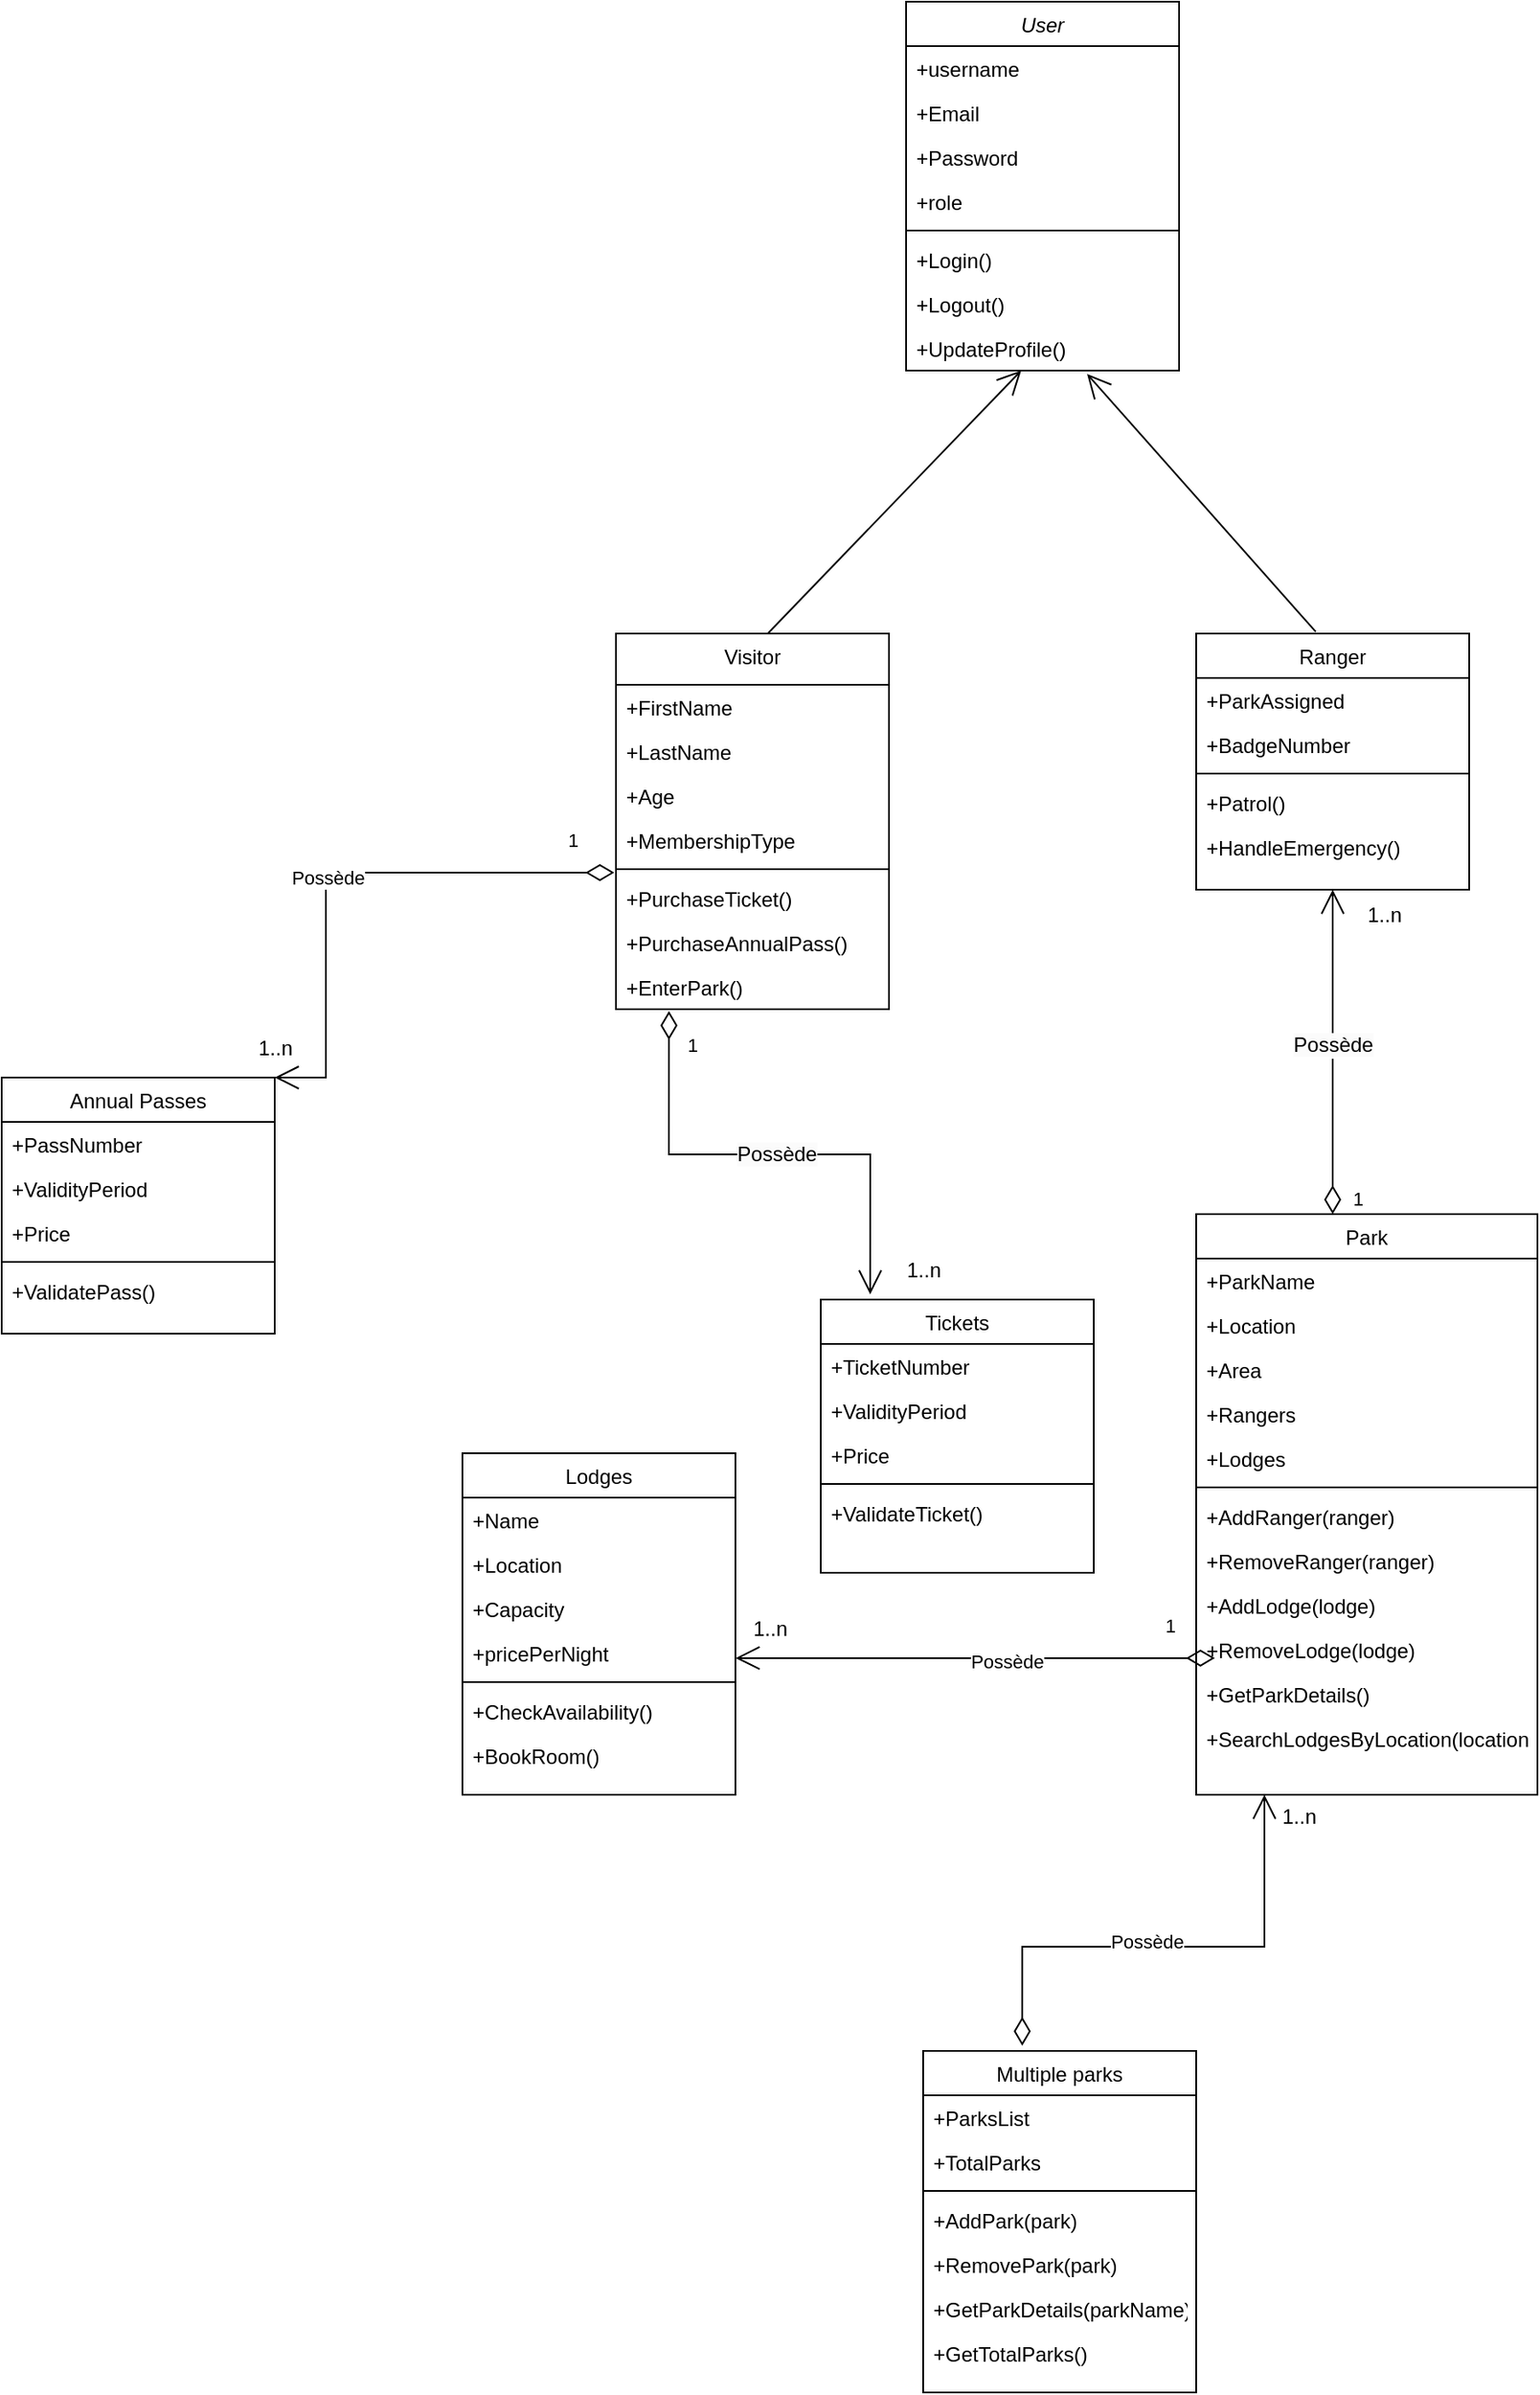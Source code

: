 <mxfile version="24.0.1" type="github">
  <diagram id="C5RBs43oDa-KdzZeNtuy" name="Page-1">
    <mxGraphModel dx="2535" dy="865" grid="1" gridSize="10" guides="1" tooltips="1" connect="1" arrows="1" fold="1" page="1" pageScale="1" pageWidth="827" pageHeight="1169" math="0" shadow="0">
      <root>
        <mxCell id="WIyWlLk6GJQsqaUBKTNV-0" />
        <mxCell id="WIyWlLk6GJQsqaUBKTNV-1" parent="WIyWlLk6GJQsqaUBKTNV-0" />
        <mxCell id="zkfFHV4jXpPFQw0GAbJ--0" value="User" style="swimlane;fontStyle=2;align=center;verticalAlign=top;childLayout=stackLayout;horizontal=1;startSize=26;horizontalStack=0;resizeParent=1;resizeLast=0;collapsible=1;marginBottom=0;rounded=0;shadow=0;strokeWidth=1;" parent="WIyWlLk6GJQsqaUBKTNV-1" vertex="1">
          <mxGeometry x="230" y="30" width="160" height="216" as="geometry">
            <mxRectangle x="230" y="140" width="160" height="26" as="alternateBounds" />
          </mxGeometry>
        </mxCell>
        <mxCell id="zkfFHV4jXpPFQw0GAbJ--1" value="+username" style="text;align=left;verticalAlign=top;spacingLeft=4;spacingRight=4;overflow=hidden;rotatable=0;points=[[0,0.5],[1,0.5]];portConstraint=eastwest;" parent="zkfFHV4jXpPFQw0GAbJ--0" vertex="1">
          <mxGeometry y="26" width="160" height="26" as="geometry" />
        </mxCell>
        <mxCell id="zkfFHV4jXpPFQw0GAbJ--2" value="+Email" style="text;align=left;verticalAlign=top;spacingLeft=4;spacingRight=4;overflow=hidden;rotatable=0;points=[[0,0.5],[1,0.5]];portConstraint=eastwest;rounded=0;shadow=0;html=0;" parent="zkfFHV4jXpPFQw0GAbJ--0" vertex="1">
          <mxGeometry y="52" width="160" height="26" as="geometry" />
        </mxCell>
        <mxCell id="zkfFHV4jXpPFQw0GAbJ--3" value="+Password" style="text;align=left;verticalAlign=top;spacingLeft=4;spacingRight=4;overflow=hidden;rotatable=0;points=[[0,0.5],[1,0.5]];portConstraint=eastwest;rounded=0;shadow=0;html=0;" parent="zkfFHV4jXpPFQw0GAbJ--0" vertex="1">
          <mxGeometry y="78" width="160" height="26" as="geometry" />
        </mxCell>
        <mxCell id="VHF62DFxhpXB1L9x94VM-41" value="+role" style="text;align=left;verticalAlign=top;spacingLeft=4;spacingRight=4;overflow=hidden;rotatable=0;points=[[0,0.5],[1,0.5]];portConstraint=eastwest;rounded=0;shadow=0;html=0;" parent="zkfFHV4jXpPFQw0GAbJ--0" vertex="1">
          <mxGeometry y="104" width="160" height="26" as="geometry" />
        </mxCell>
        <mxCell id="zkfFHV4jXpPFQw0GAbJ--4" value="" style="line;html=1;strokeWidth=1;align=left;verticalAlign=middle;spacingTop=-1;spacingLeft=3;spacingRight=3;rotatable=0;labelPosition=right;points=[];portConstraint=eastwest;" parent="zkfFHV4jXpPFQw0GAbJ--0" vertex="1">
          <mxGeometry y="130" width="160" height="8" as="geometry" />
        </mxCell>
        <mxCell id="zkfFHV4jXpPFQw0GAbJ--5" value="+Login()" style="text;align=left;verticalAlign=top;spacingLeft=4;spacingRight=4;overflow=hidden;rotatable=0;points=[[0,0.5],[1,0.5]];portConstraint=eastwest;" parent="zkfFHV4jXpPFQw0GAbJ--0" vertex="1">
          <mxGeometry y="138" width="160" height="26" as="geometry" />
        </mxCell>
        <mxCell id="VHF62DFxhpXB1L9x94VM-42" value="+Logout()" style="text;align=left;verticalAlign=top;spacingLeft=4;spacingRight=4;overflow=hidden;rotatable=0;points=[[0,0.5],[1,0.5]];portConstraint=eastwest;" parent="zkfFHV4jXpPFQw0GAbJ--0" vertex="1">
          <mxGeometry y="164" width="160" height="26" as="geometry" />
        </mxCell>
        <mxCell id="VHF62DFxhpXB1L9x94VM-43" value="+UpdateProfile()" style="text;align=left;verticalAlign=top;spacingLeft=4;spacingRight=4;overflow=hidden;rotatable=0;points=[[0,0.5],[1,0.5]];portConstraint=eastwest;" parent="zkfFHV4jXpPFQw0GAbJ--0" vertex="1">
          <mxGeometry y="190" width="160" height="26" as="geometry" />
        </mxCell>
        <mxCell id="zkfFHV4jXpPFQw0GAbJ--6" value="Visitor" style="swimlane;fontStyle=0;align=center;verticalAlign=top;childLayout=stackLayout;horizontal=1;startSize=30;horizontalStack=0;resizeParent=1;resizeLast=0;collapsible=1;marginBottom=0;rounded=0;shadow=0;strokeWidth=1;" parent="WIyWlLk6GJQsqaUBKTNV-1" vertex="1">
          <mxGeometry x="60" y="400" width="160" height="220" as="geometry">
            <mxRectangle x="130" y="380" width="160" height="26" as="alternateBounds" />
          </mxGeometry>
        </mxCell>
        <mxCell id="zkfFHV4jXpPFQw0GAbJ--7" value="+FirstName" style="text;align=left;verticalAlign=top;spacingLeft=4;spacingRight=4;overflow=hidden;rotatable=0;points=[[0,0.5],[1,0.5]];portConstraint=eastwest;" parent="zkfFHV4jXpPFQw0GAbJ--6" vertex="1">
          <mxGeometry y="30" width="160" height="26" as="geometry" />
        </mxCell>
        <mxCell id="zkfFHV4jXpPFQw0GAbJ--8" value="+LastName" style="text;align=left;verticalAlign=top;spacingLeft=4;spacingRight=4;overflow=hidden;rotatable=0;points=[[0,0.5],[1,0.5]];portConstraint=eastwest;rounded=0;shadow=0;html=0;" parent="zkfFHV4jXpPFQw0GAbJ--6" vertex="1">
          <mxGeometry y="56" width="160" height="26" as="geometry" />
        </mxCell>
        <mxCell id="VHF62DFxhpXB1L9x94VM-45" value="+Age" style="text;align=left;verticalAlign=top;spacingLeft=4;spacingRight=4;overflow=hidden;rotatable=0;points=[[0,0.5],[1,0.5]];portConstraint=eastwest;" parent="zkfFHV4jXpPFQw0GAbJ--6" vertex="1">
          <mxGeometry y="82" width="160" height="26" as="geometry" />
        </mxCell>
        <mxCell id="VHF62DFxhpXB1L9x94VM-46" value="+MembershipType" style="text;align=left;verticalAlign=top;spacingLeft=4;spacingRight=4;overflow=hidden;rotatable=0;points=[[0,0.5],[1,0.5]];portConstraint=eastwest;" parent="zkfFHV4jXpPFQw0GAbJ--6" vertex="1">
          <mxGeometry y="108" width="160" height="26" as="geometry" />
        </mxCell>
        <mxCell id="zkfFHV4jXpPFQw0GAbJ--9" value="" style="line;html=1;strokeWidth=1;align=left;verticalAlign=middle;spacingTop=-1;spacingLeft=3;spacingRight=3;rotatable=0;labelPosition=right;points=[];portConstraint=eastwest;" parent="zkfFHV4jXpPFQw0GAbJ--6" vertex="1">
          <mxGeometry y="134" width="160" height="8" as="geometry" />
        </mxCell>
        <mxCell id="zkfFHV4jXpPFQw0GAbJ--10" value="+PurchaseTicket()" style="text;align=left;verticalAlign=top;spacingLeft=4;spacingRight=4;overflow=hidden;rotatable=0;points=[[0,0.5],[1,0.5]];portConstraint=eastwest;fontStyle=0" parent="zkfFHV4jXpPFQw0GAbJ--6" vertex="1">
          <mxGeometry y="142" width="160" height="26" as="geometry" />
        </mxCell>
        <mxCell id="VHF62DFxhpXB1L9x94VM-47" value="+PurchaseAnnualPass()" style="text;align=left;verticalAlign=top;spacingLeft=4;spacingRight=4;overflow=hidden;rotatable=0;points=[[0,0.5],[1,0.5]];portConstraint=eastwest;fontStyle=0" parent="zkfFHV4jXpPFQw0GAbJ--6" vertex="1">
          <mxGeometry y="168" width="160" height="26" as="geometry" />
        </mxCell>
        <mxCell id="VHF62DFxhpXB1L9x94VM-48" value="+EnterPark()" style="text;align=left;verticalAlign=top;spacingLeft=4;spacingRight=4;overflow=hidden;rotatable=0;points=[[0,0.5],[1,0.5]];portConstraint=eastwest;fontStyle=0" parent="zkfFHV4jXpPFQw0GAbJ--6" vertex="1">
          <mxGeometry y="194" width="160" height="26" as="geometry" />
        </mxCell>
        <mxCell id="zkfFHV4jXpPFQw0GAbJ--17" value="Ranger" style="swimlane;fontStyle=0;align=center;verticalAlign=top;childLayout=stackLayout;horizontal=1;startSize=26;horizontalStack=0;resizeParent=1;resizeLast=0;collapsible=1;marginBottom=0;rounded=0;shadow=0;strokeWidth=1;" parent="WIyWlLk6GJQsqaUBKTNV-1" vertex="1">
          <mxGeometry x="400" y="400" width="160" height="150" as="geometry">
            <mxRectangle x="508" y="80" width="160" height="26" as="alternateBounds" />
          </mxGeometry>
        </mxCell>
        <mxCell id="zkfFHV4jXpPFQw0GAbJ--18" value="+ParkAssigned" style="text;align=left;verticalAlign=top;spacingLeft=4;spacingRight=4;overflow=hidden;rotatable=0;points=[[0,0.5],[1,0.5]];portConstraint=eastwest;" parent="zkfFHV4jXpPFQw0GAbJ--17" vertex="1">
          <mxGeometry y="26" width="160" height="26" as="geometry" />
        </mxCell>
        <mxCell id="zkfFHV4jXpPFQw0GAbJ--19" value="+BadgeNumber" style="text;align=left;verticalAlign=top;spacingLeft=4;spacingRight=4;overflow=hidden;rotatable=0;points=[[0,0.5],[1,0.5]];portConstraint=eastwest;rounded=0;shadow=0;html=0;" parent="zkfFHV4jXpPFQw0GAbJ--17" vertex="1">
          <mxGeometry y="52" width="160" height="26" as="geometry" />
        </mxCell>
        <mxCell id="zkfFHV4jXpPFQw0GAbJ--23" value="" style="line;html=1;strokeWidth=1;align=left;verticalAlign=middle;spacingTop=-1;spacingLeft=3;spacingRight=3;rotatable=0;labelPosition=right;points=[];portConstraint=eastwest;" parent="zkfFHV4jXpPFQw0GAbJ--17" vertex="1">
          <mxGeometry y="78" width="160" height="8" as="geometry" />
        </mxCell>
        <mxCell id="zkfFHV4jXpPFQw0GAbJ--24" value="+Patrol()" style="text;align=left;verticalAlign=top;spacingLeft=4;spacingRight=4;overflow=hidden;rotatable=0;points=[[0,0.5],[1,0.5]];portConstraint=eastwest;" parent="zkfFHV4jXpPFQw0GAbJ--17" vertex="1">
          <mxGeometry y="86" width="160" height="26" as="geometry" />
        </mxCell>
        <mxCell id="zkfFHV4jXpPFQw0GAbJ--25" value="+HandleEmergency()" style="text;align=left;verticalAlign=top;spacingLeft=4;spacingRight=4;overflow=hidden;rotatable=0;points=[[0,0.5],[1,0.5]];portConstraint=eastwest;" parent="zkfFHV4jXpPFQw0GAbJ--17" vertex="1">
          <mxGeometry y="112" width="160" height="26" as="geometry" />
        </mxCell>
        <mxCell id="VHF62DFxhpXB1L9x94VM-7" value="Lodges" style="swimlane;fontStyle=0;align=center;verticalAlign=top;childLayout=stackLayout;horizontal=1;startSize=26;horizontalStack=0;resizeParent=1;resizeLast=0;collapsible=1;marginBottom=0;rounded=0;shadow=0;strokeWidth=1;" parent="WIyWlLk6GJQsqaUBKTNV-1" vertex="1">
          <mxGeometry x="-30" y="880" width="160" height="200" as="geometry">
            <mxRectangle x="550" y="140" width="160" height="26" as="alternateBounds" />
          </mxGeometry>
        </mxCell>
        <mxCell id="VHF62DFxhpXB1L9x94VM-8" value="+Name" style="text;align=left;verticalAlign=top;spacingLeft=4;spacingRight=4;overflow=hidden;rotatable=0;points=[[0,0.5],[1,0.5]];portConstraint=eastwest;" parent="VHF62DFxhpXB1L9x94VM-7" vertex="1">
          <mxGeometry y="26" width="160" height="26" as="geometry" />
        </mxCell>
        <mxCell id="VHF62DFxhpXB1L9x94VM-9" value="+Location" style="text;align=left;verticalAlign=top;spacingLeft=4;spacingRight=4;overflow=hidden;rotatable=0;points=[[0,0.5],[1,0.5]];portConstraint=eastwest;rounded=0;shadow=0;html=0;" parent="VHF62DFxhpXB1L9x94VM-7" vertex="1">
          <mxGeometry y="52" width="160" height="26" as="geometry" />
        </mxCell>
        <mxCell id="VHF62DFxhpXB1L9x94VM-10" value="+Capacity" style="text;align=left;verticalAlign=top;spacingLeft=4;spacingRight=4;overflow=hidden;rotatable=0;points=[[0,0.5],[1,0.5]];portConstraint=eastwest;rounded=0;shadow=0;html=0;" parent="VHF62DFxhpXB1L9x94VM-7" vertex="1">
          <mxGeometry y="78" width="160" height="26" as="geometry" />
        </mxCell>
        <mxCell id="VHF62DFxhpXB1L9x94VM-11" value="+pricePerNight" style="text;align=left;verticalAlign=top;spacingLeft=4;spacingRight=4;overflow=hidden;rotatable=0;points=[[0,0.5],[1,0.5]];portConstraint=eastwest;rounded=0;shadow=0;html=0;" parent="VHF62DFxhpXB1L9x94VM-7" vertex="1">
          <mxGeometry y="104" width="160" height="26" as="geometry" />
        </mxCell>
        <mxCell id="VHF62DFxhpXB1L9x94VM-13" value="" style="line;html=1;strokeWidth=1;align=left;verticalAlign=middle;spacingTop=-1;spacingLeft=3;spacingRight=3;rotatable=0;labelPosition=right;points=[];portConstraint=eastwest;" parent="VHF62DFxhpXB1L9x94VM-7" vertex="1">
          <mxGeometry y="130" width="160" height="8" as="geometry" />
        </mxCell>
        <mxCell id="VHF62DFxhpXB1L9x94VM-14" value="+CheckAvailability()" style="text;align=left;verticalAlign=top;spacingLeft=4;spacingRight=4;overflow=hidden;rotatable=0;points=[[0,0.5],[1,0.5]];portConstraint=eastwest;" parent="VHF62DFxhpXB1L9x94VM-7" vertex="1">
          <mxGeometry y="138" width="160" height="26" as="geometry" />
        </mxCell>
        <mxCell id="VHF62DFxhpXB1L9x94VM-15" value="+BookRoom()" style="text;align=left;verticalAlign=top;spacingLeft=4;spacingRight=4;overflow=hidden;rotatable=0;points=[[0,0.5],[1,0.5]];portConstraint=eastwest;" parent="VHF62DFxhpXB1L9x94VM-7" vertex="1">
          <mxGeometry y="164" width="160" height="26" as="geometry" />
        </mxCell>
        <mxCell id="VHF62DFxhpXB1L9x94VM-16" value="Tickets" style="swimlane;fontStyle=0;align=center;verticalAlign=top;childLayout=stackLayout;horizontal=1;startSize=26;horizontalStack=0;resizeParent=1;resizeLast=0;collapsible=1;marginBottom=0;rounded=0;shadow=0;strokeWidth=1;" parent="WIyWlLk6GJQsqaUBKTNV-1" vertex="1">
          <mxGeometry x="180" y="790" width="160" height="160" as="geometry">
            <mxRectangle x="550" y="140" width="160" height="26" as="alternateBounds" />
          </mxGeometry>
        </mxCell>
        <mxCell id="VHF62DFxhpXB1L9x94VM-17" value="+TicketNumber" style="text;align=left;verticalAlign=top;spacingLeft=4;spacingRight=4;overflow=hidden;rotatable=0;points=[[0,0.5],[1,0.5]];portConstraint=eastwest;" parent="VHF62DFxhpXB1L9x94VM-16" vertex="1">
          <mxGeometry y="26" width="160" height="26" as="geometry" />
        </mxCell>
        <mxCell id="VHF62DFxhpXB1L9x94VM-18" value="+ValidityPeriod" style="text;align=left;verticalAlign=top;spacingLeft=4;spacingRight=4;overflow=hidden;rotatable=0;points=[[0,0.5],[1,0.5]];portConstraint=eastwest;rounded=0;shadow=0;html=0;" parent="VHF62DFxhpXB1L9x94VM-16" vertex="1">
          <mxGeometry y="52" width="160" height="26" as="geometry" />
        </mxCell>
        <mxCell id="VHF62DFxhpXB1L9x94VM-19" value="+Price" style="text;align=left;verticalAlign=top;spacingLeft=4;spacingRight=4;overflow=hidden;rotatable=0;points=[[0,0.5],[1,0.5]];portConstraint=eastwest;rounded=0;shadow=0;html=0;" parent="VHF62DFxhpXB1L9x94VM-16" vertex="1">
          <mxGeometry y="78" width="160" height="26" as="geometry" />
        </mxCell>
        <mxCell id="VHF62DFxhpXB1L9x94VM-22" value="" style="line;html=1;strokeWidth=1;align=left;verticalAlign=middle;spacingTop=-1;spacingLeft=3;spacingRight=3;rotatable=0;labelPosition=right;points=[];portConstraint=eastwest;" parent="VHF62DFxhpXB1L9x94VM-16" vertex="1">
          <mxGeometry y="104" width="160" height="8" as="geometry" />
        </mxCell>
        <mxCell id="VHF62DFxhpXB1L9x94VM-23" value="+ValidateTicket()" style="text;align=left;verticalAlign=top;spacingLeft=4;spacingRight=4;overflow=hidden;rotatable=0;points=[[0,0.5],[1,0.5]];portConstraint=eastwest;" parent="VHF62DFxhpXB1L9x94VM-16" vertex="1">
          <mxGeometry y="112" width="160" height="26" as="geometry" />
        </mxCell>
        <mxCell id="VHF62DFxhpXB1L9x94VM-25" value="Annual Passes" style="swimlane;fontStyle=0;align=center;verticalAlign=top;childLayout=stackLayout;horizontal=1;startSize=26;horizontalStack=0;resizeParent=1;resizeLast=0;collapsible=1;marginBottom=0;rounded=0;shadow=0;strokeWidth=1;" parent="WIyWlLk6GJQsqaUBKTNV-1" vertex="1">
          <mxGeometry x="-300" y="660" width="160" height="150" as="geometry">
            <mxRectangle x="550" y="140" width="160" height="26" as="alternateBounds" />
          </mxGeometry>
        </mxCell>
        <mxCell id="VHF62DFxhpXB1L9x94VM-26" value="+PassNumber" style="text;align=left;verticalAlign=top;spacingLeft=4;spacingRight=4;overflow=hidden;rotatable=0;points=[[0,0.5],[1,0.5]];portConstraint=eastwest;" parent="VHF62DFxhpXB1L9x94VM-25" vertex="1">
          <mxGeometry y="26" width="160" height="26" as="geometry" />
        </mxCell>
        <mxCell id="VHF62DFxhpXB1L9x94VM-27" value="+ValidityPeriod" style="text;align=left;verticalAlign=top;spacingLeft=4;spacingRight=4;overflow=hidden;rotatable=0;points=[[0,0.5],[1,0.5]];portConstraint=eastwest;rounded=0;shadow=0;html=0;" parent="VHF62DFxhpXB1L9x94VM-25" vertex="1">
          <mxGeometry y="52" width="160" height="26" as="geometry" />
        </mxCell>
        <mxCell id="VHF62DFxhpXB1L9x94VM-28" value="+Price" style="text;align=left;verticalAlign=top;spacingLeft=4;spacingRight=4;overflow=hidden;rotatable=0;points=[[0,0.5],[1,0.5]];portConstraint=eastwest;rounded=0;shadow=0;html=0;" parent="VHF62DFxhpXB1L9x94VM-25" vertex="1">
          <mxGeometry y="78" width="160" height="26" as="geometry" />
        </mxCell>
        <mxCell id="VHF62DFxhpXB1L9x94VM-31" value="" style="line;html=1;strokeWidth=1;align=left;verticalAlign=middle;spacingTop=-1;spacingLeft=3;spacingRight=3;rotatable=0;labelPosition=right;points=[];portConstraint=eastwest;" parent="VHF62DFxhpXB1L9x94VM-25" vertex="1">
          <mxGeometry y="104" width="160" height="8" as="geometry" />
        </mxCell>
        <mxCell id="VHF62DFxhpXB1L9x94VM-32" value="+ValidatePass()" style="text;align=left;verticalAlign=top;spacingLeft=4;spacingRight=4;overflow=hidden;rotatable=0;points=[[0,0.5],[1,0.5]];portConstraint=eastwest;" parent="VHF62DFxhpXB1L9x94VM-25" vertex="1">
          <mxGeometry y="112" width="160" height="26" as="geometry" />
        </mxCell>
        <mxCell id="VHF62DFxhpXB1L9x94VM-34" value="Multiple parks" style="swimlane;fontStyle=0;align=center;verticalAlign=top;childLayout=stackLayout;horizontal=1;startSize=26;horizontalStack=0;resizeParent=1;resizeLast=0;collapsible=1;marginBottom=0;rounded=0;shadow=0;strokeWidth=1;" parent="WIyWlLk6GJQsqaUBKTNV-1" vertex="1">
          <mxGeometry x="240" y="1230" width="160" height="200" as="geometry">
            <mxRectangle x="130" y="380" width="160" height="26" as="alternateBounds" />
          </mxGeometry>
        </mxCell>
        <mxCell id="VHF62DFxhpXB1L9x94VM-35" value="+ParksList" style="text;align=left;verticalAlign=top;spacingLeft=4;spacingRight=4;overflow=hidden;rotatable=0;points=[[0,0.5],[1,0.5]];portConstraint=eastwest;" parent="VHF62DFxhpXB1L9x94VM-34" vertex="1">
          <mxGeometry y="26" width="160" height="26" as="geometry" />
        </mxCell>
        <mxCell id="VHF62DFxhpXB1L9x94VM-36" value="+TotalParks" style="text;align=left;verticalAlign=top;spacingLeft=4;spacingRight=4;overflow=hidden;rotatable=0;points=[[0,0.5],[1,0.5]];portConstraint=eastwest;rounded=0;shadow=0;html=0;" parent="VHF62DFxhpXB1L9x94VM-34" vertex="1">
          <mxGeometry y="52" width="160" height="26" as="geometry" />
        </mxCell>
        <mxCell id="VHF62DFxhpXB1L9x94VM-37" value="" style="line;html=1;strokeWidth=1;align=left;verticalAlign=middle;spacingTop=-1;spacingLeft=3;spacingRight=3;rotatable=0;labelPosition=right;points=[];portConstraint=eastwest;" parent="VHF62DFxhpXB1L9x94VM-34" vertex="1">
          <mxGeometry y="78" width="160" height="8" as="geometry" />
        </mxCell>
        <mxCell id="VHF62DFxhpXB1L9x94VM-38" value="+AddPark(park)" style="text;align=left;verticalAlign=top;spacingLeft=4;spacingRight=4;overflow=hidden;rotatable=0;points=[[0,0.5],[1,0.5]];portConstraint=eastwest;fontStyle=0" parent="VHF62DFxhpXB1L9x94VM-34" vertex="1">
          <mxGeometry y="86" width="160" height="26" as="geometry" />
        </mxCell>
        <mxCell id="VHF62DFxhpXB1L9x94VM-39" value="+RemovePark(park)" style="text;align=left;verticalAlign=top;spacingLeft=4;spacingRight=4;overflow=hidden;rotatable=0;points=[[0,0.5],[1,0.5]];portConstraint=eastwest;" parent="VHF62DFxhpXB1L9x94VM-34" vertex="1">
          <mxGeometry y="112" width="160" height="26" as="geometry" />
        </mxCell>
        <mxCell id="VHF62DFxhpXB1L9x94VM-49" value="+GetParkDetails(parkName)" style="text;align=left;verticalAlign=top;spacingLeft=4;spacingRight=4;overflow=hidden;rotatable=0;points=[[0,0.5],[1,0.5]];portConstraint=eastwest;" parent="VHF62DFxhpXB1L9x94VM-34" vertex="1">
          <mxGeometry y="138" width="160" height="26" as="geometry" />
        </mxCell>
        <mxCell id="VHF62DFxhpXB1L9x94VM-50" value="+GetTotalParks()" style="text;align=left;verticalAlign=top;spacingLeft=4;spacingRight=4;overflow=hidden;rotatable=0;points=[[0,0.5],[1,0.5]];portConstraint=eastwest;" parent="VHF62DFxhpXB1L9x94VM-34" vertex="1">
          <mxGeometry y="164" width="160" height="26" as="geometry" />
        </mxCell>
        <mxCell id="VHF62DFxhpXB1L9x94VM-52" value="Park" style="swimlane;fontStyle=0;align=center;verticalAlign=top;childLayout=stackLayout;horizontal=1;startSize=26;horizontalStack=0;resizeParent=1;resizeLast=0;collapsible=1;marginBottom=0;rounded=0;shadow=0;strokeWidth=1;" parent="WIyWlLk6GJQsqaUBKTNV-1" vertex="1">
          <mxGeometry x="400" y="740" width="200" height="340" as="geometry">
            <mxRectangle x="550" y="140" width="160" height="26" as="alternateBounds" />
          </mxGeometry>
        </mxCell>
        <mxCell id="VHF62DFxhpXB1L9x94VM-53" value="+ParkName" style="text;align=left;verticalAlign=top;spacingLeft=4;spacingRight=4;overflow=hidden;rotatable=0;points=[[0,0.5],[1,0.5]];portConstraint=eastwest;" parent="VHF62DFxhpXB1L9x94VM-52" vertex="1">
          <mxGeometry y="26" width="200" height="26" as="geometry" />
        </mxCell>
        <mxCell id="VHF62DFxhpXB1L9x94VM-54" value="+Location" style="text;align=left;verticalAlign=top;spacingLeft=4;spacingRight=4;overflow=hidden;rotatable=0;points=[[0,0.5],[1,0.5]];portConstraint=eastwest;rounded=0;shadow=0;html=0;" parent="VHF62DFxhpXB1L9x94VM-52" vertex="1">
          <mxGeometry y="52" width="200" height="26" as="geometry" />
        </mxCell>
        <mxCell id="VHF62DFxhpXB1L9x94VM-55" value="+Area" style="text;align=left;verticalAlign=top;spacingLeft=4;spacingRight=4;overflow=hidden;rotatable=0;points=[[0,0.5],[1,0.5]];portConstraint=eastwest;rounded=0;shadow=0;html=0;" parent="VHF62DFxhpXB1L9x94VM-52" vertex="1">
          <mxGeometry y="78" width="200" height="26" as="geometry" />
        </mxCell>
        <mxCell id="VHF62DFxhpXB1L9x94VM-58" value="+Rangers" style="text;align=left;verticalAlign=top;spacingLeft=4;spacingRight=4;overflow=hidden;rotatable=0;points=[[0,0.5],[1,0.5]];portConstraint=eastwest;rounded=0;shadow=0;html=0;" parent="VHF62DFxhpXB1L9x94VM-52" vertex="1">
          <mxGeometry y="104" width="200" height="26" as="geometry" />
        </mxCell>
        <mxCell id="VHF62DFxhpXB1L9x94VM-59" value="+Lodges" style="text;align=left;verticalAlign=top;spacingLeft=4;spacingRight=4;overflow=hidden;rotatable=0;points=[[0,0.5],[1,0.5]];portConstraint=eastwest;rounded=0;shadow=0;html=0;" parent="VHF62DFxhpXB1L9x94VM-52" vertex="1">
          <mxGeometry y="130" width="200" height="26" as="geometry" />
        </mxCell>
        <mxCell id="VHF62DFxhpXB1L9x94VM-56" value="" style="line;html=1;strokeWidth=1;align=left;verticalAlign=middle;spacingTop=-1;spacingLeft=3;spacingRight=3;rotatable=0;labelPosition=right;points=[];portConstraint=eastwest;" parent="VHF62DFxhpXB1L9x94VM-52" vertex="1">
          <mxGeometry y="156" width="200" height="8" as="geometry" />
        </mxCell>
        <mxCell id="VHF62DFxhpXB1L9x94VM-57" value="+AddRanger(ranger)" style="text;align=left;verticalAlign=top;spacingLeft=4;spacingRight=4;overflow=hidden;rotatable=0;points=[[0,0.5],[1,0.5]];portConstraint=eastwest;" parent="VHF62DFxhpXB1L9x94VM-52" vertex="1">
          <mxGeometry y="164" width="200" height="26" as="geometry" />
        </mxCell>
        <mxCell id="VHF62DFxhpXB1L9x94VM-60" value="+RemoveRanger(ranger)" style="text;align=left;verticalAlign=top;spacingLeft=4;spacingRight=4;overflow=hidden;rotatable=0;points=[[0,0.5],[1,0.5]];portConstraint=eastwest;" parent="VHF62DFxhpXB1L9x94VM-52" vertex="1">
          <mxGeometry y="190" width="200" height="26" as="geometry" />
        </mxCell>
        <mxCell id="VHF62DFxhpXB1L9x94VM-61" value="+AddLodge(lodge)" style="text;align=left;verticalAlign=top;spacingLeft=4;spacingRight=4;overflow=hidden;rotatable=0;points=[[0,0.5],[1,0.5]];portConstraint=eastwest;" parent="VHF62DFxhpXB1L9x94VM-52" vertex="1">
          <mxGeometry y="216" width="200" height="26" as="geometry" />
        </mxCell>
        <mxCell id="VHF62DFxhpXB1L9x94VM-62" value="+RemoveLodge(lodge)" style="text;align=left;verticalAlign=top;spacingLeft=4;spacingRight=4;overflow=hidden;rotatable=0;points=[[0,0.5],[1,0.5]];portConstraint=eastwest;" parent="VHF62DFxhpXB1L9x94VM-52" vertex="1">
          <mxGeometry y="242" width="200" height="26" as="geometry" />
        </mxCell>
        <mxCell id="VHF62DFxhpXB1L9x94VM-63" value="+GetParkDetails()" style="text;align=left;verticalAlign=top;spacingLeft=4;spacingRight=4;overflow=hidden;rotatable=0;points=[[0,0.5],[1,0.5]];portConstraint=eastwest;" parent="VHF62DFxhpXB1L9x94VM-52" vertex="1">
          <mxGeometry y="268" width="200" height="26" as="geometry" />
        </mxCell>
        <mxCell id="VHF62DFxhpXB1L9x94VM-64" value="+SearchLodgesByLocation(location)" style="text;align=left;verticalAlign=top;spacingLeft=4;spacingRight=4;overflow=hidden;rotatable=0;points=[[0,0.5],[1,0.5]];portConstraint=eastwest;" parent="VHF62DFxhpXB1L9x94VM-52" vertex="1">
          <mxGeometry y="294" width="200" height="26" as="geometry" />
        </mxCell>
        <mxCell id="xF55lrtJt4Tfu5Ut8eA1-3" value="" style="endArrow=open;endFill=1;endSize=12;html=1;rounded=0;exitX=0.556;exitY=0;exitDx=0;exitDy=0;exitPerimeter=0;" edge="1" parent="WIyWlLk6GJQsqaUBKTNV-1" source="zkfFHV4jXpPFQw0GAbJ--6" target="VHF62DFxhpXB1L9x94VM-43">
          <mxGeometry width="160" relative="1" as="geometry">
            <mxPoint x="130" y="390" as="sourcePoint" />
            <mxPoint x="290" y="390" as="targetPoint" />
          </mxGeometry>
        </mxCell>
        <mxCell id="xF55lrtJt4Tfu5Ut8eA1-4" value="" style="endArrow=open;endFill=1;endSize=12;html=1;rounded=0;exitX=0.438;exitY=-0.007;exitDx=0;exitDy=0;exitPerimeter=0;entryX=0.663;entryY=1.077;entryDx=0;entryDy=0;entryPerimeter=0;" edge="1" parent="WIyWlLk6GJQsqaUBKTNV-1" source="zkfFHV4jXpPFQw0GAbJ--17" target="VHF62DFxhpXB1L9x94VM-43">
          <mxGeometry width="160" relative="1" as="geometry">
            <mxPoint x="430" y="350" as="sourcePoint" />
            <mxPoint x="590" y="350" as="targetPoint" />
          </mxGeometry>
        </mxCell>
        <mxCell id="xF55lrtJt4Tfu5Ut8eA1-13" value="1" style="endArrow=open;html=1;endSize=12;startArrow=diamondThin;startSize=14;startFill=0;edgeStyle=orthogonalEdgeStyle;align=left;verticalAlign=bottom;rounded=0;exitX=0.5;exitY=0;exitDx=0;exitDy=0;" edge="1" parent="WIyWlLk6GJQsqaUBKTNV-1">
          <mxGeometry x="-1" y="-10" relative="1" as="geometry">
            <mxPoint x="480" y="740" as="sourcePoint" />
            <mxPoint x="480" y="550" as="targetPoint" />
            <mxPoint as="offset" />
          </mxGeometry>
        </mxCell>
        <mxCell id="xF55lrtJt4Tfu5Ut8eA1-22" value="&lt;span style=&quot;font-size: 12px; background-color: rgb(251, 251, 251);&quot;&gt;Possède&lt;/span&gt;" style="edgeLabel;html=1;align=center;verticalAlign=middle;resizable=0;points=[];" vertex="1" connectable="0" parent="xF55lrtJt4Tfu5Ut8eA1-13">
          <mxGeometry x="0.042" relative="1" as="geometry">
            <mxPoint as="offset" />
          </mxGeometry>
        </mxCell>
        <mxCell id="xF55lrtJt4Tfu5Ut8eA1-16" value="1..n" style="text;html=1;align=center;verticalAlign=middle;resizable=0;points=[];autosize=1;strokeColor=none;fillColor=none;" vertex="1" parent="WIyWlLk6GJQsqaUBKTNV-1">
          <mxGeometry x="490" y="550" width="40" height="30" as="geometry" />
        </mxCell>
        <mxCell id="xF55lrtJt4Tfu5Ut8eA1-23" value="1" style="endArrow=open;html=1;endSize=12;startArrow=diamondThin;startSize=14;startFill=0;edgeStyle=orthogonalEdgeStyle;align=left;verticalAlign=bottom;rounded=0;entryX=0.181;entryY=-0.019;entryDx=0;entryDy=0;entryPerimeter=0;exitX=0.194;exitY=1.038;exitDx=0;exitDy=0;exitPerimeter=0;" edge="1" parent="WIyWlLk6GJQsqaUBKTNV-1" source="VHF62DFxhpXB1L9x94VM-48" target="VHF62DFxhpXB1L9x94VM-16">
          <mxGeometry x="-0.796" y="9" relative="1" as="geometry">
            <mxPoint y="730" as="sourcePoint" />
            <mxPoint x="160" y="730" as="targetPoint" />
            <mxPoint as="offset" />
          </mxGeometry>
        </mxCell>
        <mxCell id="xF55lrtJt4Tfu5Ut8eA1-24" value="&lt;span style=&quot;font-size: 12px; background-color: rgb(251, 251, 251);&quot;&gt;Possède&lt;/span&gt;" style="edgeLabel;html=1;align=center;verticalAlign=middle;resizable=0;points=[];" vertex="1" connectable="0" parent="xF55lrtJt4Tfu5Ut8eA1-23">
          <mxGeometry x="0.037" relative="1" as="geometry">
            <mxPoint as="offset" />
          </mxGeometry>
        </mxCell>
        <mxCell id="xF55lrtJt4Tfu5Ut8eA1-27" value="1" style="endArrow=open;html=1;endSize=12;startArrow=diamondThin;startSize=14;startFill=0;edgeStyle=orthogonalEdgeStyle;align=left;verticalAlign=bottom;rounded=0;exitX=-0.006;exitY=-0.077;exitDx=0;exitDy=0;exitPerimeter=0;entryX=1;entryY=0;entryDx=0;entryDy=0;" edge="1" parent="WIyWlLk6GJQsqaUBKTNV-1" source="zkfFHV4jXpPFQw0GAbJ--10" target="VHF62DFxhpXB1L9x94VM-25">
          <mxGeometry x="-0.818" y="-10" relative="1" as="geometry">
            <mxPoint x="-170" y="620" as="sourcePoint" />
            <mxPoint x="-10" y="620" as="targetPoint" />
            <Array as="points">
              <mxPoint x="-110" y="540" />
              <mxPoint x="-110" y="660" />
            </Array>
            <mxPoint as="offset" />
          </mxGeometry>
        </mxCell>
        <mxCell id="xF55lrtJt4Tfu5Ut8eA1-28" value="Possède" style="edgeLabel;html=1;align=center;verticalAlign=middle;resizable=0;points=[];" vertex="1" connectable="0" parent="xF55lrtJt4Tfu5Ut8eA1-27">
          <mxGeometry x="0.079" y="1" relative="1" as="geometry">
            <mxPoint as="offset" />
          </mxGeometry>
        </mxCell>
        <mxCell id="xF55lrtJt4Tfu5Ut8eA1-29" value="1..n" style="text;html=1;align=center;verticalAlign=middle;resizable=0;points=[];autosize=1;strokeColor=none;fillColor=none;" vertex="1" parent="WIyWlLk6GJQsqaUBKTNV-1">
          <mxGeometry x="-160" y="628" width="40" height="30" as="geometry" />
        </mxCell>
        <mxCell id="xF55lrtJt4Tfu5Ut8eA1-30" value="1..n" style="text;html=1;align=center;verticalAlign=middle;resizable=0;points=[];autosize=1;strokeColor=none;fillColor=none;" vertex="1" parent="WIyWlLk6GJQsqaUBKTNV-1">
          <mxGeometry x="220" y="758" width="40" height="30" as="geometry" />
        </mxCell>
        <mxCell id="xF55lrtJt4Tfu5Ut8eA1-31" value="1" style="endArrow=open;html=1;endSize=12;startArrow=diamondThin;startSize=14;startFill=0;edgeStyle=orthogonalEdgeStyle;align=left;verticalAlign=bottom;rounded=0;exitX=0;exitY=-0.308;exitDx=0;exitDy=0;exitPerimeter=0;entryX=0.938;entryY=0.615;entryDx=0;entryDy=0;entryPerimeter=0;" edge="1" parent="WIyWlLk6GJQsqaUBKTNV-1">
          <mxGeometry x="-0.779" y="-10" relative="1" as="geometry">
            <mxPoint x="411" y="999.992" as="sourcePoint" />
            <mxPoint x="130.08" y="999.99" as="targetPoint" />
            <Array as="points" />
            <mxPoint as="offset" />
          </mxGeometry>
        </mxCell>
        <mxCell id="xF55lrtJt4Tfu5Ut8eA1-32" value="Possède" style="edgeLabel;html=1;align=center;verticalAlign=middle;resizable=0;points=[];" vertex="1" connectable="0" parent="xF55lrtJt4Tfu5Ut8eA1-31">
          <mxGeometry x="-0.131" y="2" relative="1" as="geometry">
            <mxPoint as="offset" />
          </mxGeometry>
        </mxCell>
        <mxCell id="xF55lrtJt4Tfu5Ut8eA1-33" value="1..n" style="text;html=1;align=center;verticalAlign=middle;resizable=0;points=[];autosize=1;strokeColor=none;fillColor=none;" vertex="1" parent="WIyWlLk6GJQsqaUBKTNV-1">
          <mxGeometry x="130" y="968" width="40" height="30" as="geometry" />
        </mxCell>
        <mxCell id="xF55lrtJt4Tfu5Ut8eA1-35" value="" style="endArrow=open;html=1;endSize=12;startArrow=diamondThin;startSize=14;startFill=0;edgeStyle=orthogonalEdgeStyle;align=left;verticalAlign=bottom;rounded=0;exitX=0.363;exitY=-0.015;exitDx=0;exitDy=0;exitPerimeter=0;" edge="1" parent="WIyWlLk6GJQsqaUBKTNV-1" source="VHF62DFxhpXB1L9x94VM-34">
          <mxGeometry x="-0.952" y="-12" relative="1" as="geometry">
            <mxPoint x="298" y="1169" as="sourcePoint" />
            <mxPoint x="440" y="1080" as="targetPoint" />
            <Array as="points">
              <mxPoint x="298" y="1169" />
            </Array>
            <mxPoint as="offset" />
          </mxGeometry>
        </mxCell>
        <mxCell id="xF55lrtJt4Tfu5Ut8eA1-36" value="Possède" style="edgeLabel;html=1;align=center;verticalAlign=middle;resizable=0;points=[];" vertex="1" connectable="0" parent="xF55lrtJt4Tfu5Ut8eA1-35">
          <mxGeometry x="-0.094" y="3" relative="1" as="geometry">
            <mxPoint as="offset" />
          </mxGeometry>
        </mxCell>
        <mxCell id="xF55lrtJt4Tfu5Ut8eA1-37" value="1..n" style="text;html=1;align=center;verticalAlign=middle;resizable=0;points=[];autosize=1;strokeColor=none;fillColor=none;" vertex="1" parent="WIyWlLk6GJQsqaUBKTNV-1">
          <mxGeometry x="440" y="1078" width="40" height="30" as="geometry" />
        </mxCell>
      </root>
    </mxGraphModel>
  </diagram>
</mxfile>
